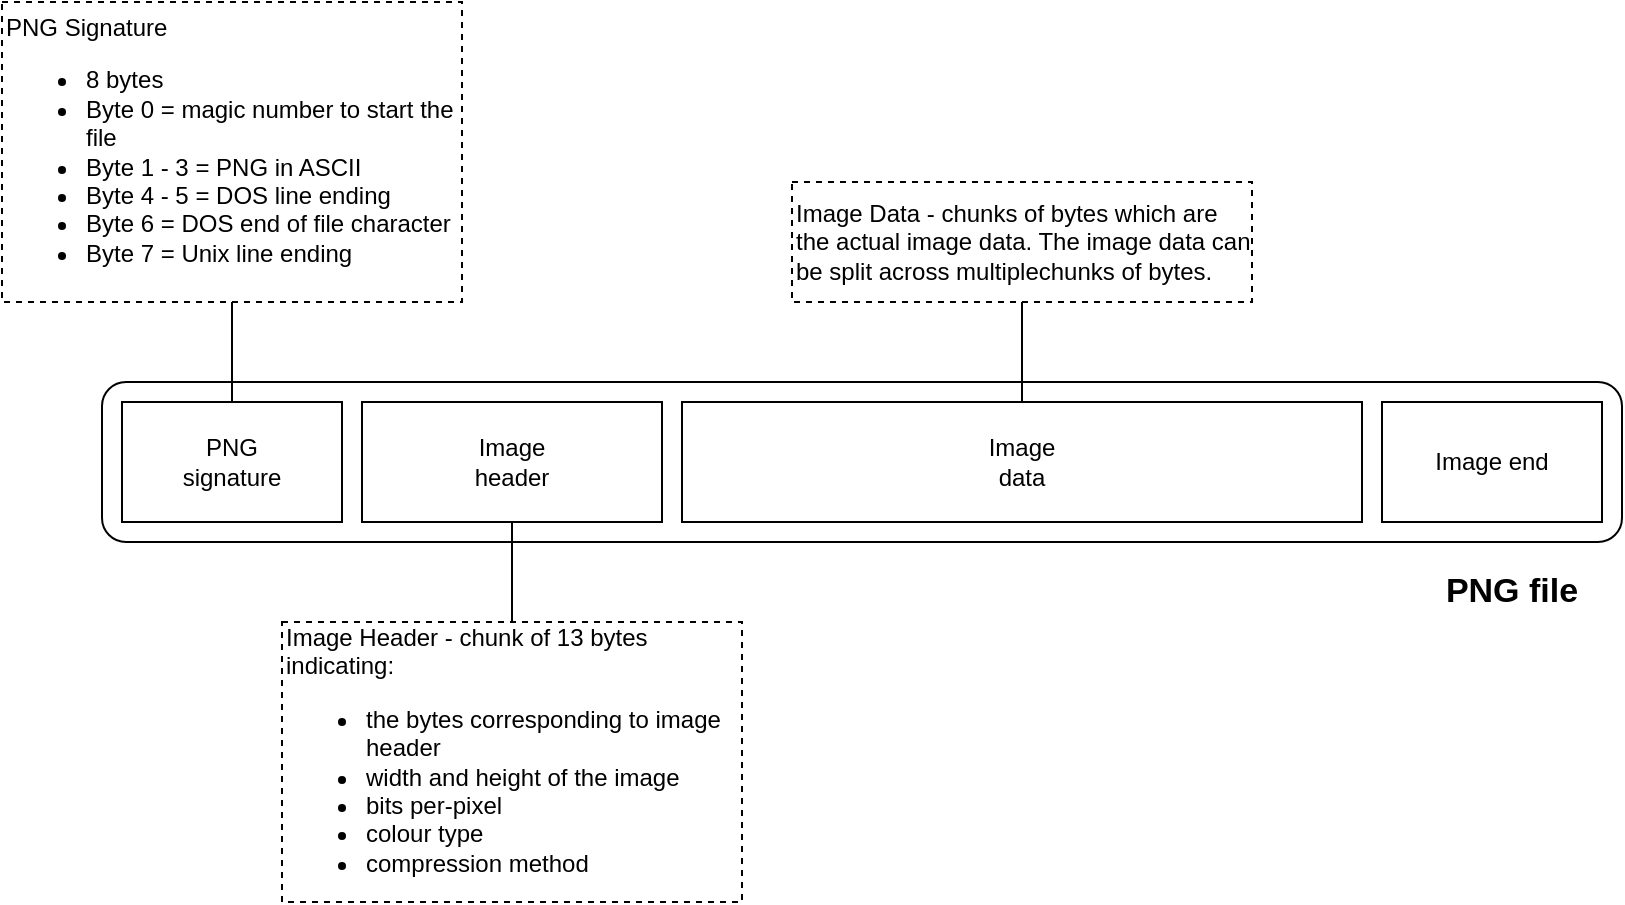 <mxfile version="15.8.7" type="device"><diagram id="6C3oRhfJC1dL8IOA-5yU" name="Page-1"><mxGraphModel dx="1759" dy="602" grid="1" gridSize="10" guides="1" tooltips="1" connect="1" arrows="1" fold="1" page="1" pageScale="1" pageWidth="827" pageHeight="1169" math="0" shadow="0"><root><mxCell id="0"/><mxCell id="1" parent="0"/><mxCell id="C722iFjJ1GhwNfSWy_-7-1" value="" style="rounded=1;whiteSpace=wrap;html=1;fillColor=none;" vertex="1" parent="1"><mxGeometry x="40" y="920" width="760" height="80" as="geometry"/></mxCell><mxCell id="C722iFjJ1GhwNfSWy_-7-3" value="" style="rounded=0;whiteSpace=wrap;html=1;" vertex="1" parent="1"><mxGeometry x="170" y="930" width="150" height="60" as="geometry"/></mxCell><mxCell id="C722iFjJ1GhwNfSWy_-7-4" value="" style="rounded=0;whiteSpace=wrap;html=1;" vertex="1" parent="1"><mxGeometry x="680" y="930" width="110" height="60" as="geometry"/></mxCell><mxCell id="C722iFjJ1GhwNfSWy_-7-5" value="" style="rounded=0;whiteSpace=wrap;html=1;" vertex="1" parent="1"><mxGeometry x="50" y="930" width="110" height="60" as="geometry"/></mxCell><mxCell id="C722iFjJ1GhwNfSWy_-7-6" value="" style="rounded=0;whiteSpace=wrap;html=1;" vertex="1" parent="1"><mxGeometry x="330" y="930" width="340" height="60" as="geometry"/></mxCell><mxCell id="C722iFjJ1GhwNfSWy_-7-7" value="PNG signature" style="text;html=1;strokeColor=none;fillColor=none;align=center;verticalAlign=middle;whiteSpace=wrap;rounded=0;" vertex="1" parent="1"><mxGeometry x="75" y="945" width="60" height="30" as="geometry"/></mxCell><mxCell id="C722iFjJ1GhwNfSWy_-7-8" value="Image header&lt;span style=&quot;color: rgba(0 , 0 , 0 , 0) ; font-family: monospace ; font-size: 0px&quot;&gt;%3CmxGraphModel%3E%3Croot%3E%3CmxCell%20id%3D%220%22%2F%3E%3CmxCell%20id%3D%221%22%20parent%3D%220%22%2F%3E%3CmxCell%20id%3D%222%22%20value%3D%22PNG%20signature%22%20style%3D%22text%3Bhtml%3D1%3BstrokeColor%3Dnone%3BfillColor%3Dnone%3Balign%3Dcenter%3BverticalAlign%3Dmiddle%3BwhiteSpace%3Dwrap%3Brounded%3D0%3B%22%20vertex%3D%221%22%20parent%3D%221%22%3E%3CmxGeometry%20x%3D%2275%22%20y%3D%22945%22%20width%3D%2260%22%20height%3D%2230%22%20as%3D%22geometry%22%2F%3E%3C%2FmxCell%3E%3C%2Froot%3E%3C%2FmxGraphModel%3E&lt;/span&gt;" style="text;html=1;strokeColor=none;fillColor=none;align=center;verticalAlign=middle;whiteSpace=wrap;rounded=0;" vertex="1" parent="1"><mxGeometry x="215" y="945" width="60" height="30" as="geometry"/></mxCell><mxCell id="C722iFjJ1GhwNfSWy_-7-9" value="Image data&lt;span style=&quot;color: rgba(0 , 0 , 0 , 0) ; font-family: monospace ; font-size: 0px&quot;&gt;%3CmxGraphModel%3E%3Croot%3E%3CmxCell%20id%3D%220%22%2F%3E%3CmxCell%20id%3D%221%22%20parent%3D%220%22%2F%3E%3CmxCell%20id%3D%222%22%20value%3D%22PNG%20signature%22%20style%3D%22text%3Bhtml%3D1%3BstrokeColor%3Dnone%3BfillColor%3Dnone%3Balign%3Dcenter%3BverticalAlign%3Dmiddle%3BwhiteSpace%3Dwrap%3Brounded%3D0%3B%22%20vertex%3D%221%22%20parent%3D%221%22%3E%3CmxGeometry%20x%3D%2275%22%20y%3D%22945%22%20width%3D%2260%22%20height%3D%2230%22%20as%3D%22geometry%22%2F%3E%3C%2FmxCell%3E%3C%2Froot%3E%3C%2FmxGraphModel%3E&lt;/span&gt;" style="text;html=1;strokeColor=none;fillColor=none;align=center;verticalAlign=middle;whiteSpace=wrap;rounded=0;" vertex="1" parent="1"><mxGeometry x="470" y="945" width="60" height="30" as="geometry"/></mxCell><mxCell id="C722iFjJ1GhwNfSWy_-7-10" value="Image end" style="text;html=1;strokeColor=none;fillColor=none;align=center;verticalAlign=middle;whiteSpace=wrap;rounded=0;" vertex="1" parent="1"><mxGeometry x="705" y="945" width="60" height="30" as="geometry"/></mxCell><mxCell id="C722iFjJ1GhwNfSWy_-7-11" value="PNG Signature&lt;br&gt;&lt;ul&gt;&lt;li&gt;8 bytes&lt;/li&gt;&lt;li&gt;Byte 0 = magic number to start the file&lt;/li&gt;&lt;li&gt;Byte 1 - 3 = PNG in ASCII&lt;/li&gt;&lt;li&gt;Byte 4 - 5 = DOS line ending&lt;/li&gt;&lt;li&gt;Byte 6 = DOS end of file character&lt;/li&gt;&lt;li&gt;Byte 7 = Unix line ending&lt;/li&gt;&lt;/ul&gt;" style="text;html=1;strokeColor=default;fillColor=none;align=left;verticalAlign=middle;whiteSpace=wrap;rounded=0;dashed=1;" vertex="1" parent="1"><mxGeometry x="-10" y="730" width="230" height="150" as="geometry"/></mxCell><mxCell id="C722iFjJ1GhwNfSWy_-7-12" value="" style="endArrow=none;html=1;rounded=0;exitX=0.5;exitY=0;exitDx=0;exitDy=0;entryX=0.5;entryY=1;entryDx=0;entryDy=0;" edge="1" parent="1" source="C722iFjJ1GhwNfSWy_-7-5" target="C722iFjJ1GhwNfSWy_-7-11"><mxGeometry width="50" height="50" relative="1" as="geometry"><mxPoint x="390" y="980" as="sourcePoint"/><mxPoint x="440" y="930" as="targetPoint"/></mxGeometry></mxCell><mxCell id="C722iFjJ1GhwNfSWy_-7-13" value="Image Header - chunk of 13 bytes indicating:&lt;br&gt;&lt;ul&gt;&lt;li&gt;the bytes corresponding to image header&lt;/li&gt;&lt;li&gt;width and height of the image&lt;/li&gt;&lt;li&gt;bits per-pixel&lt;/li&gt;&lt;li&gt;colour type&lt;/li&gt;&lt;li&gt;compression method&lt;/li&gt;&lt;/ul&gt;" style="text;html=1;strokeColor=default;fillColor=none;align=left;verticalAlign=middle;whiteSpace=wrap;rounded=0;dashed=1;" vertex="1" parent="1"><mxGeometry x="130" y="1040" width="230" height="140" as="geometry"/></mxCell><mxCell id="C722iFjJ1GhwNfSWy_-7-14" value="" style="endArrow=none;html=1;rounded=0;exitX=0.5;exitY=0;exitDx=0;exitDy=0;entryX=0.5;entryY=1;entryDx=0;entryDy=0;" edge="1" parent="1" source="C722iFjJ1GhwNfSWy_-7-13" target="C722iFjJ1GhwNfSWy_-7-3"><mxGeometry width="50" height="50" relative="1" as="geometry"><mxPoint x="-30" y="940" as="sourcePoint"/><mxPoint x="20" y="890" as="targetPoint"/></mxGeometry></mxCell><mxCell id="C722iFjJ1GhwNfSWy_-7-15" value="Image Data - chunks of bytes which are the actual image data. The image data can be split across multiplechunks of bytes.&lt;br&gt;" style="text;html=1;strokeColor=default;fillColor=none;align=left;verticalAlign=middle;whiteSpace=wrap;rounded=0;dashed=1;" vertex="1" parent="1"><mxGeometry x="385" y="820" width="230" height="60" as="geometry"/></mxCell><mxCell id="C722iFjJ1GhwNfSWy_-7-16" value="" style="endArrow=none;html=1;rounded=0;entryX=0.5;entryY=1;entryDx=0;entryDy=0;exitX=0.5;exitY=0;exitDx=0;exitDy=0;" edge="1" parent="1" source="C722iFjJ1GhwNfSWy_-7-6" target="C722iFjJ1GhwNfSWy_-7-15"><mxGeometry width="50" height="50" relative="1" as="geometry"><mxPoint x="300" y="920" as="sourcePoint"/><mxPoint x="350" y="870" as="targetPoint"/></mxGeometry></mxCell><mxCell id="C722iFjJ1GhwNfSWy_-7-17" value="&lt;font style=&quot;font-size: 17px&quot;&gt;&lt;b&gt;PNG file&lt;/b&gt;&lt;/font&gt;" style="text;html=1;strokeColor=none;fillColor=none;align=center;verticalAlign=middle;whiteSpace=wrap;rounded=0;dashed=1;" vertex="1" parent="1"><mxGeometry x="690" y="1010" width="110" height="30" as="geometry"/></mxCell></root></mxGraphModel></diagram></mxfile>